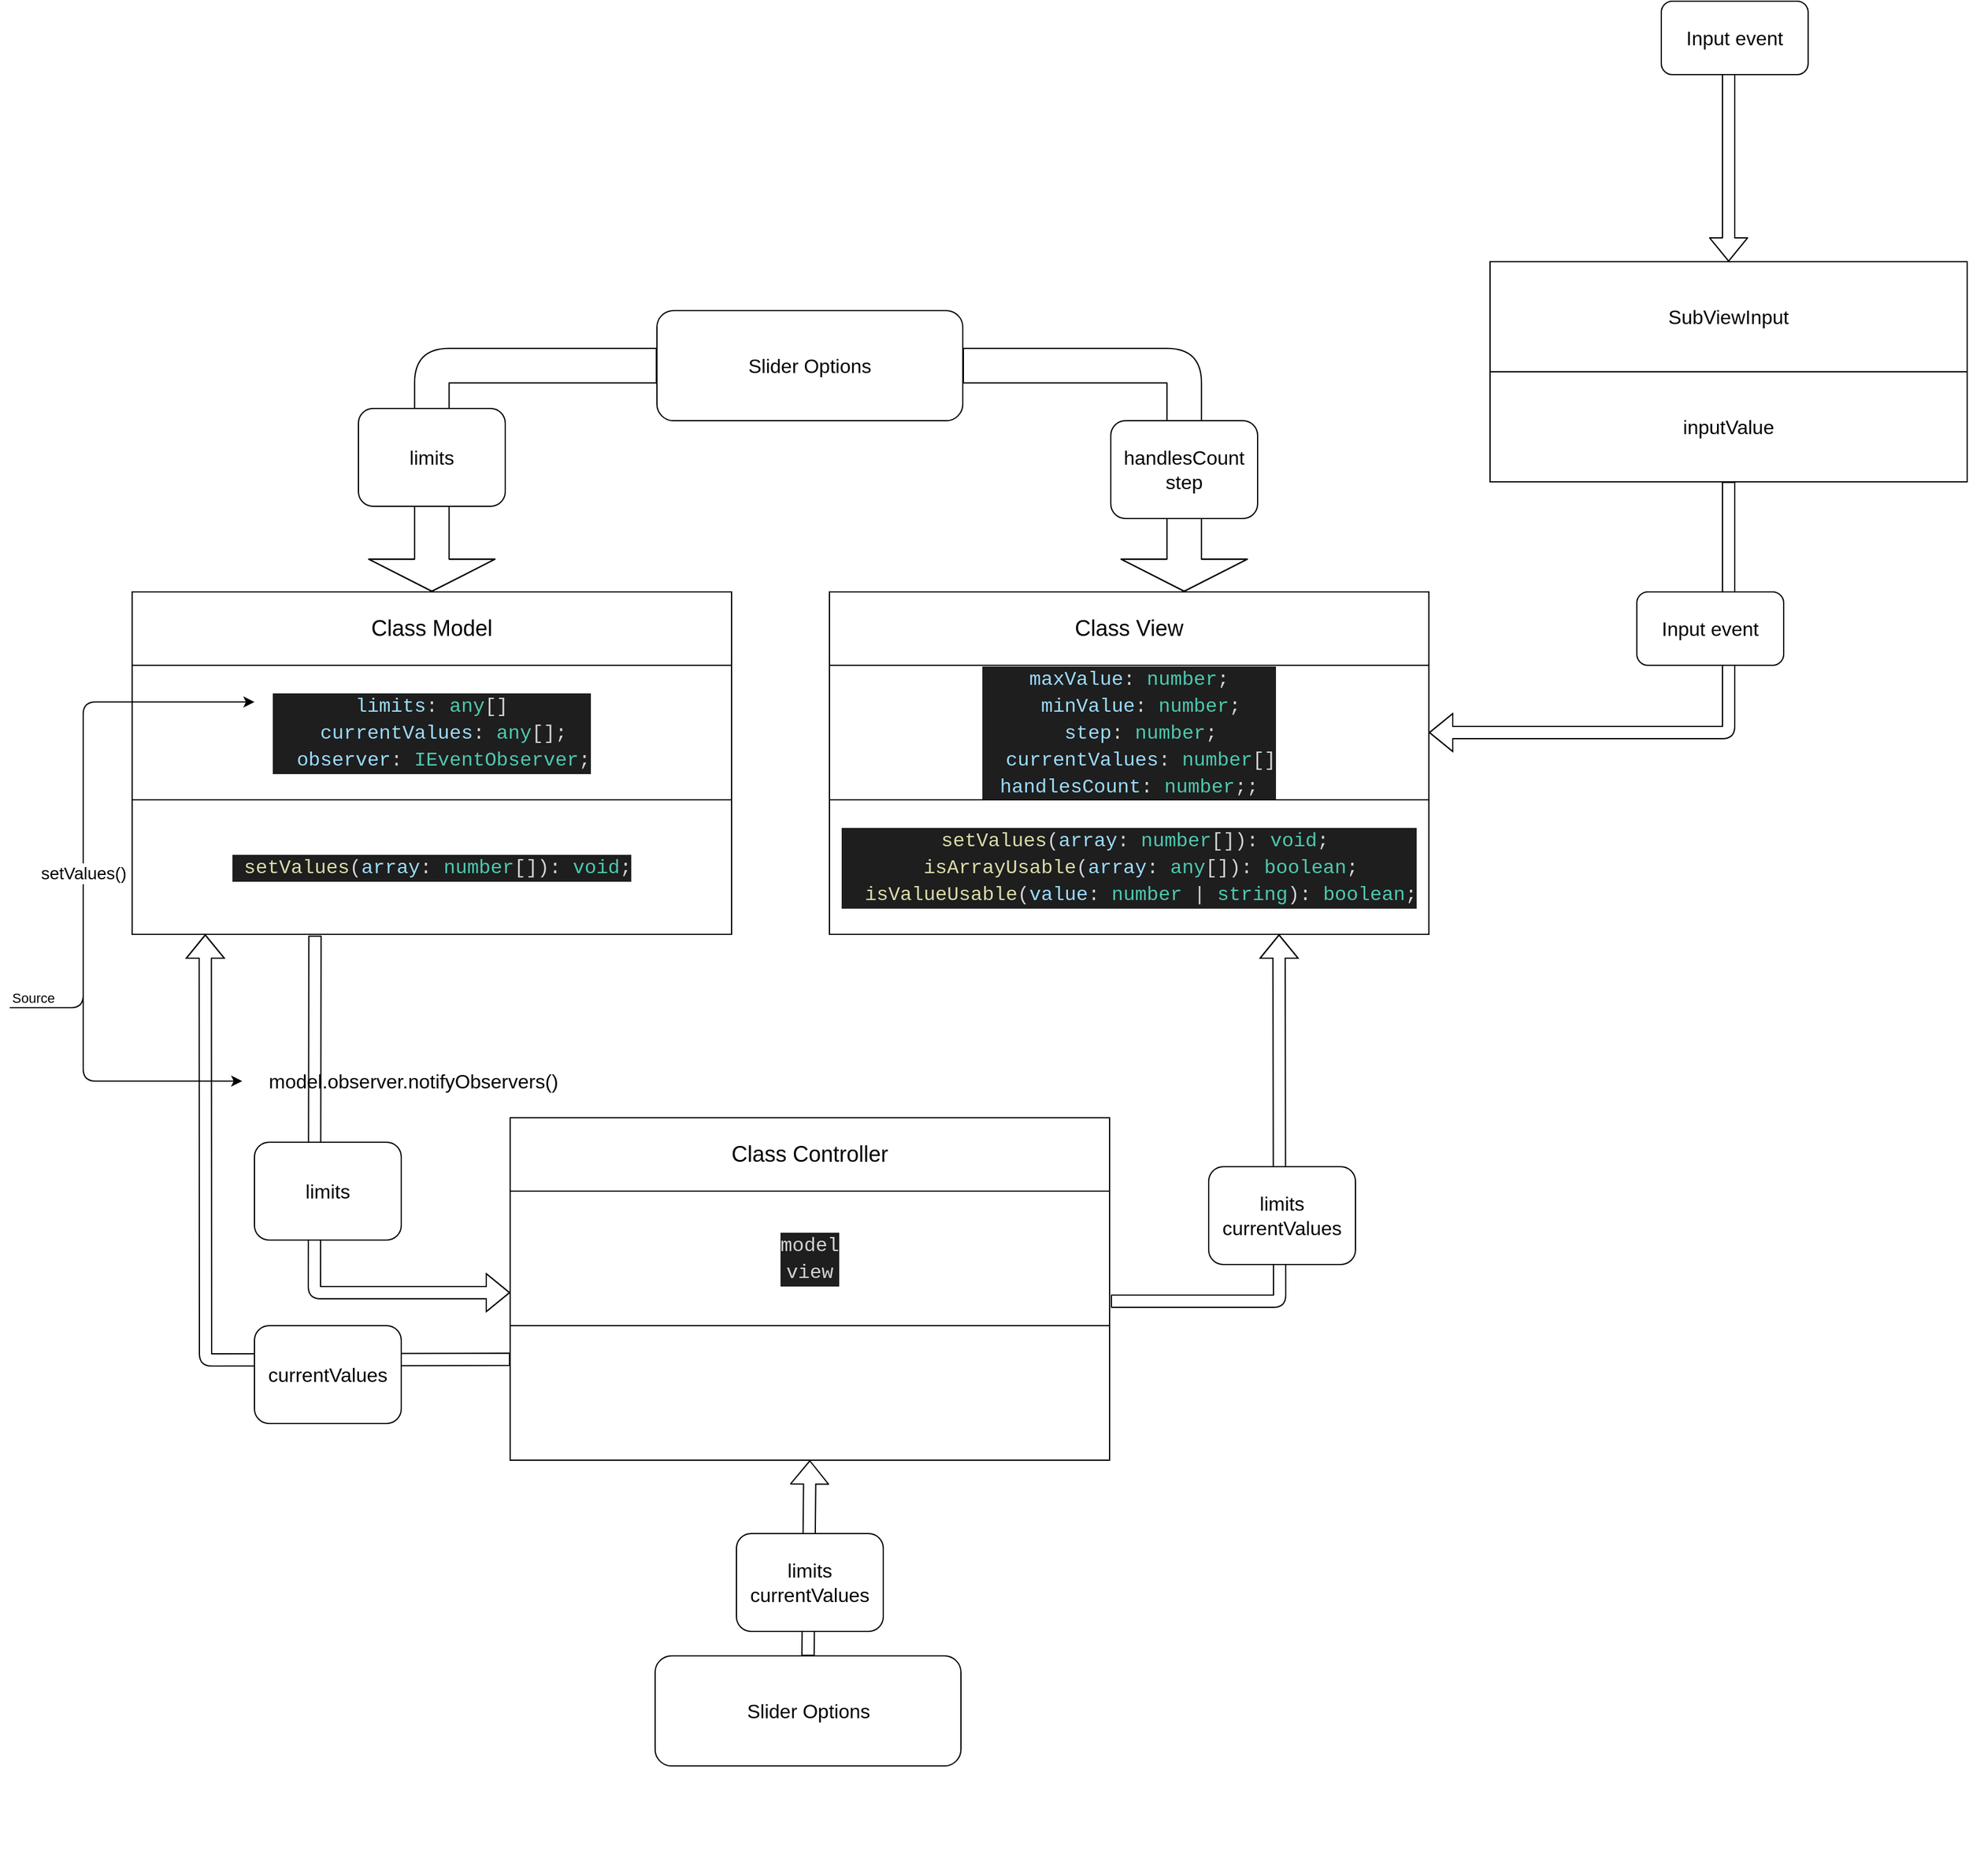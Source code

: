 <mxfile version="13.9.3" type="github"><diagram id="5wQzYxydKEOC3ahy65lJ" name="Page-1"><mxGraphModel dx="2637" dy="1699" grid="1" gridSize="10" guides="1" tooltips="1" connect="1" arrows="1" fold="1" page="1" pageScale="1" pageWidth="1169" pageHeight="827" math="0" shadow="0"><root><mxCell id="0"/><mxCell id="1" parent="0"/><mxCell id="sjDXP3Ap3wnKVjKPCmEn-9" value="" style="group" vertex="1" connectable="0" parent="1"><mxGeometry x="30" y="40" width="490" height="280" as="geometry"/></mxCell><mxCell id="sjDXP3Ap3wnKVjKPCmEn-6" value="&lt;font style=&quot;font-size: 18px&quot;&gt;Class Model&lt;/font&gt;" style="rounded=0;whiteSpace=wrap;html=1;" vertex="1" parent="sjDXP3Ap3wnKVjKPCmEn-9"><mxGeometry width="490" height="60" as="geometry"/></mxCell><mxCell id="sjDXP3Ap3wnKVjKPCmEn-7" value="&lt;div style=&quot;color: rgb(212 , 212 , 212) ; background-color: rgb(30 , 30 , 30) ; font-family: &amp;#34;consolas&amp;#34; , &amp;#34;courier new&amp;#34; , monospace ; font-size: 16px ; line-height: 22px&quot;&gt;&lt;div&gt;&lt;span style=&quot;color: #9cdcfe&quot;&gt;limits&lt;/span&gt;:&amp;nbsp;&lt;span style=&quot;color: #4ec9b0&quot;&gt;any&lt;/span&gt;[]&lt;/div&gt;&lt;div&gt;&amp;nbsp;&amp;nbsp;&lt;span style=&quot;color: #9cdcfe&quot;&gt;currentValues&lt;/span&gt;:&amp;nbsp;&lt;span style=&quot;color: #4ec9b0&quot;&gt;any&lt;/span&gt;[];&lt;/div&gt;&lt;div&gt;&amp;nbsp;&amp;nbsp;&lt;span style=&quot;color: #9cdcfe&quot;&gt;observer&lt;/span&gt;:&amp;nbsp;&lt;span style=&quot;color: #4ec9b0&quot;&gt;IEventObserver&lt;/span&gt;;&lt;/div&gt;&lt;/div&gt;" style="rounded=0;whiteSpace=wrap;html=1;" vertex="1" parent="sjDXP3Ap3wnKVjKPCmEn-9"><mxGeometry y="60" width="490" height="110" as="geometry"/></mxCell><mxCell id="sjDXP3Ap3wnKVjKPCmEn-8" value="&lt;div style=&quot;color: rgb(212 , 212 , 212) ; background-color: rgb(30 , 30 , 30) ; font-family: &amp;#34;consolas&amp;#34; , &amp;#34;courier new&amp;#34; , monospace ; font-size: 16px ; line-height: 22px&quot;&gt;&lt;div&gt;&amp;nbsp;&lt;span style=&quot;color: #dcdcaa&quot;&gt;setValues&lt;/span&gt;(&lt;span style=&quot;color: #9cdcfe&quot;&gt;array&lt;/span&gt;:&amp;nbsp;&lt;span style=&quot;color: #4ec9b0&quot;&gt;number&lt;/span&gt;[]):&amp;nbsp;&lt;span style=&quot;color: #4ec9b0&quot;&gt;void&lt;/span&gt;;&lt;/div&gt;&lt;/div&gt;" style="rounded=0;whiteSpace=wrap;html=1;" vertex="1" parent="sjDXP3Ap3wnKVjKPCmEn-9"><mxGeometry y="170" width="490" height="110" as="geometry"/></mxCell><mxCell id="sjDXP3Ap3wnKVjKPCmEn-13" value="" style="endArrow=classic;html=1;" edge="1" parent="sjDXP3Ap3wnKVjKPCmEn-9"><mxGeometry relative="1" as="geometry"><mxPoint x="-100" y="340" as="sourcePoint"/><mxPoint x="100" y="90" as="targetPoint"/><Array as="points"><mxPoint x="-40" y="340"/><mxPoint x="-40" y="90"/></Array></mxGeometry></mxCell><mxCell id="sjDXP3Ap3wnKVjKPCmEn-14" value="setValues()" style="edgeLabel;resizable=0;html=1;align=center;verticalAlign=middle;fontSize=14;" connectable="0" vertex="1" parent="sjDXP3Ap3wnKVjKPCmEn-13"><mxGeometry relative="1" as="geometry"><mxPoint y="54.71" as="offset"/></mxGeometry></mxCell><mxCell id="sjDXP3Ap3wnKVjKPCmEn-15" value="Source" style="edgeLabel;resizable=0;html=1;align=left;verticalAlign=bottom;" connectable="0" vertex="1" parent="sjDXP3Ap3wnKVjKPCmEn-13"><mxGeometry x="-1" relative="1" as="geometry"/></mxCell><mxCell id="sjDXP3Ap3wnKVjKPCmEn-18" value="" style="endArrow=classic;html=1;fontSize=14;" edge="1" parent="1"><mxGeometry width="50" height="50" relative="1" as="geometry"><mxPoint x="-10" y="370" as="sourcePoint"/><mxPoint x="120" y="440" as="targetPoint"/><Array as="points"><mxPoint x="-10" y="440"/></Array></mxGeometry></mxCell><mxCell id="sjDXP3Ap3wnKVjKPCmEn-19" value="model.observer.notifyObservers()" style="text;html=1;strokeColor=none;fillColor=none;align=center;verticalAlign=middle;whiteSpace=wrap;rounded=0;fontSize=16;" vertex="1" parent="1"><mxGeometry x="130" y="430" width="260" height="20" as="geometry"/></mxCell><mxCell id="sjDXP3Ap3wnKVjKPCmEn-36" value="" style="group" vertex="1" connectable="0" parent="1"><mxGeometry x="600" y="40" width="490" height="280" as="geometry"/></mxCell><mxCell id="sjDXP3Ap3wnKVjKPCmEn-10" value="&lt;font style=&quot;font-size: 18px&quot;&gt;Class View&lt;/font&gt;" style="rounded=0;whiteSpace=wrap;html=1;" vertex="1" parent="sjDXP3Ap3wnKVjKPCmEn-36"><mxGeometry width="490" height="60" as="geometry"/></mxCell><mxCell id="sjDXP3Ap3wnKVjKPCmEn-11" value="&lt;div style=&quot;color: rgb(212 , 212 , 212) ; background-color: rgb(30 , 30 , 30) ; font-family: &amp;#34;consolas&amp;#34; , &amp;#34;courier new&amp;#34; , monospace ; font-size: 16px ; line-height: 22px&quot;&gt;&lt;div style=&quot;font-family: &amp;#34;consolas&amp;#34; , &amp;#34;courier new&amp;#34; , monospace ; line-height: 22px&quot;&gt;&lt;div&gt;&lt;span style=&quot;color: #9cdcfe&quot;&gt;maxValue&lt;/span&gt;:&amp;nbsp;&lt;span style=&quot;color: #4ec9b0&quot;&gt;number&lt;/span&gt;;&lt;/div&gt;&lt;div&gt;&amp;nbsp;&amp;nbsp;&lt;span style=&quot;color: #9cdcfe&quot;&gt;minValue&lt;/span&gt;:&amp;nbsp;&lt;span style=&quot;color: #4ec9b0&quot;&gt;number&lt;/span&gt;;&lt;/div&gt;&lt;div&gt;&amp;nbsp;&amp;nbsp;&lt;span style=&quot;color: #9cdcfe&quot;&gt;step&lt;/span&gt;:&amp;nbsp;&lt;span style=&quot;color: #4ec9b0&quot;&gt;number&lt;/span&gt;;&lt;/div&gt;&lt;div&gt;&amp;nbsp;&amp;nbsp;&lt;span style=&quot;color: #9cdcfe&quot;&gt;currentValues&lt;/span&gt;:&amp;nbsp;&lt;span style=&quot;color: #4ec9b0&quot;&gt;number&lt;/span&gt;[]&lt;/div&gt;&lt;div&gt;&lt;span style=&quot;color: rgb(156 , 220 , 254)&quot;&gt;handlesCount&lt;/span&gt;&lt;span&gt;:&amp;nbsp;&lt;/span&gt;&lt;span style=&quot;color: rgb(78 , 201 , 176)&quot;&gt;number&lt;/span&gt;&lt;span&gt;;&lt;/span&gt;;&lt;/div&gt;&lt;/div&gt;&lt;/div&gt;" style="rounded=0;whiteSpace=wrap;html=1;" vertex="1" parent="sjDXP3Ap3wnKVjKPCmEn-36"><mxGeometry y="60" width="490" height="110" as="geometry"/></mxCell><mxCell id="sjDXP3Ap3wnKVjKPCmEn-12" value="&lt;div style=&quot;color: rgb(212 , 212 , 212) ; background-color: rgb(30 , 30 , 30) ; font-family: &amp;#34;consolas&amp;#34; , &amp;#34;courier new&amp;#34; , monospace ; font-size: 16px ; line-height: 22px&quot;&gt;&lt;div&gt;&amp;nbsp;&lt;span style=&quot;color: #dcdcaa&quot;&gt;setValues&lt;/span&gt;(&lt;span style=&quot;color: #9cdcfe&quot;&gt;array&lt;/span&gt;:&amp;nbsp;&lt;span style=&quot;color: #4ec9b0&quot;&gt;number&lt;/span&gt;[]):&amp;nbsp;&lt;span style=&quot;color: #4ec9b0&quot;&gt;void&lt;/span&gt;;&lt;/div&gt;&lt;div&gt;&amp;nbsp;&amp;nbsp;&lt;span style=&quot;color: #dcdcaa&quot;&gt;isArrayUsable&lt;/span&gt;(&lt;span style=&quot;color: #9cdcfe&quot;&gt;array&lt;/span&gt;:&amp;nbsp;&lt;span style=&quot;color: #4ec9b0&quot;&gt;any&lt;/span&gt;[]):&amp;nbsp;&lt;span style=&quot;color: #4ec9b0&quot;&gt;boolean&lt;/span&gt;;&lt;/div&gt;&lt;div&gt;&amp;nbsp;&amp;nbsp;&lt;span style=&quot;color: #dcdcaa&quot;&gt;isValueUsable&lt;/span&gt;(&lt;span style=&quot;color: #9cdcfe&quot;&gt;value&lt;/span&gt;:&amp;nbsp;&lt;span style=&quot;color: #4ec9b0&quot;&gt;number&lt;/span&gt;&amp;nbsp;|&amp;nbsp;&lt;span style=&quot;color: #4ec9b0&quot;&gt;string&lt;/span&gt;):&amp;nbsp;&lt;span style=&quot;color: #4ec9b0&quot;&gt;boolean&lt;/span&gt;;&lt;/div&gt;&lt;/div&gt;" style="rounded=0;whiteSpace=wrap;html=1;" vertex="1" parent="sjDXP3Ap3wnKVjKPCmEn-36"><mxGeometry y="170" width="490" height="110" as="geometry"/></mxCell><mxCell id="sjDXP3Ap3wnKVjKPCmEn-37" value="" style="group" vertex="1" connectable="0" parent="1"><mxGeometry x="339" y="470" width="490" height="280" as="geometry"/></mxCell><mxCell id="sjDXP3Ap3wnKVjKPCmEn-38" value="&lt;font style=&quot;font-size: 18px&quot;&gt;Class Controller&lt;/font&gt;" style="rounded=0;whiteSpace=wrap;html=1;" vertex="1" parent="sjDXP3Ap3wnKVjKPCmEn-37"><mxGeometry width="490" height="60" as="geometry"/></mxCell><mxCell id="sjDXP3Ap3wnKVjKPCmEn-39" value="&lt;div style=&quot;color: rgb(212 , 212 , 212) ; background-color: rgb(30 , 30 , 30) ; font-family: &amp;#34;consolas&amp;#34; , &amp;#34;courier new&amp;#34; , monospace ; font-size: 16px ; line-height: 22px&quot;&gt;&lt;div style=&quot;font-family: &amp;#34;consolas&amp;#34; , &amp;#34;courier new&amp;#34; , monospace ; line-height: 22px&quot;&gt;model&lt;/div&gt;&lt;div style=&quot;font-family: &amp;#34;consolas&amp;#34; , &amp;#34;courier new&amp;#34; , monospace ; line-height: 22px&quot;&gt;view&lt;/div&gt;&lt;/div&gt;" style="rounded=0;whiteSpace=wrap;html=1;" vertex="1" parent="sjDXP3Ap3wnKVjKPCmEn-37"><mxGeometry y="60" width="490" height="110" as="geometry"/></mxCell><mxCell id="sjDXP3Ap3wnKVjKPCmEn-40" value="&lt;div style=&quot;color: rgb(212 , 212 , 212) ; background-color: rgb(30 , 30 , 30) ; font-family: &amp;#34;consolas&amp;#34; , &amp;#34;courier new&amp;#34; , monospace ; font-size: 16px ; line-height: 22px&quot;&gt;&lt;br&gt;&lt;/div&gt;" style="rounded=0;whiteSpace=wrap;html=1;" vertex="1" parent="sjDXP3Ap3wnKVjKPCmEn-37"><mxGeometry y="170" width="490" height="110" as="geometry"/></mxCell><mxCell id="sjDXP3Ap3wnKVjKPCmEn-21" value="Slider Options" style="rounded=1;whiteSpace=wrap;html=1;fontSize=16;" vertex="1" parent="1"><mxGeometry x="459" y="-190" width="250" height="90" as="geometry"/></mxCell><mxCell id="sjDXP3Ap3wnKVjKPCmEn-22" value="" style="shape=flexArrow;endArrow=classic;html=1;fontSize=16;exitX=0;exitY=0.5;exitDx=0;exitDy=0;endWidth=74.118;endSize=8.424;width=28.235;" edge="1" parent="1" source="sjDXP3Ap3wnKVjKPCmEn-21" target="sjDXP3Ap3wnKVjKPCmEn-6"><mxGeometry x="280" y="-40" width="50" height="50" as="geometry"><mxPoint x="345" y="30" as="sourcePoint"/><mxPoint x="275" y="-20" as="targetPoint"/><Array as="points"><mxPoint x="275" y="-145"/></Array></mxGeometry></mxCell><mxCell id="sjDXP3Ap3wnKVjKPCmEn-23" value="limits" style="rounded=1;whiteSpace=wrap;html=1;fontSize=16;" vertex="1" parent="1"><mxGeometry x="215" y="-110" width="120" height="80" as="geometry"/></mxCell><mxCell id="sjDXP3Ap3wnKVjKPCmEn-26" value="" style="shape=flexArrow;endArrow=classic;html=1;fontSize=16;exitX=1;exitY=0.5;exitDx=0;exitDy=0;endWidth=74.118;endSize=8.424;width=28.235;" edge="1" parent="1" source="sjDXP3Ap3wnKVjKPCmEn-21"><mxGeometry x="280" y="-40" width="50" height="50" as="geometry"><mxPoint x="1029.88" y="5.0" as="sourcePoint"/><mxPoint x="890" y="40" as="targetPoint"/><Array as="points"><mxPoint x="890" y="-145"/></Array></mxGeometry></mxCell><mxCell id="sjDXP3Ap3wnKVjKPCmEn-27" value="handlesCount&lt;br&gt;step" style="rounded=1;whiteSpace=wrap;html=1;fontSize=16;" vertex="1" parent="1"><mxGeometry x="830" y="-100" width="120" height="80" as="geometry"/></mxCell><mxCell id="sjDXP3Ap3wnKVjKPCmEn-30" value="" style="group" vertex="1" connectable="0" parent="1"><mxGeometry x="262.5" y="910" width="675" height="179" as="geometry"/></mxCell><mxCell id="sjDXP3Ap3wnKVjKPCmEn-31" value="Slider Options" style="rounded=1;whiteSpace=wrap;html=1;fontSize=16;" vertex="1" parent="sjDXP3Ap3wnKVjKPCmEn-30"><mxGeometry x="195" width="250" height="90" as="geometry"/></mxCell><mxCell id="sjDXP3Ap3wnKVjKPCmEn-41" value="" style="shape=flexArrow;endArrow=classic;html=1;fontSize=16;entryX=0.5;entryY=1;entryDx=0;entryDy=0;exitX=0.5;exitY=0;exitDx=0;exitDy=0;" edge="1" parent="1" source="sjDXP3Ap3wnKVjKPCmEn-31" target="sjDXP3Ap3wnKVjKPCmEn-40"><mxGeometry width="50" height="50" relative="1" as="geometry"><mxPoint x="610" y="880" as="sourcePoint"/><mxPoint x="660" y="830" as="targetPoint"/></mxGeometry></mxCell><mxCell id="sjDXP3Ap3wnKVjKPCmEn-33" value="limits&lt;br&gt;currentValues" style="rounded=1;whiteSpace=wrap;html=1;fontSize=16;" vertex="1" parent="1"><mxGeometry x="524" y="810" width="120" height="80" as="geometry"/></mxCell><mxCell id="sjDXP3Ap3wnKVjKPCmEn-44" value="" style="shape=flexArrow;endArrow=classic;html=1;fontSize=16;exitX=0.305;exitY=1.009;exitDx=0;exitDy=0;exitPerimeter=0;" edge="1" parent="1" source="sjDXP3Ap3wnKVjKPCmEn-8"><mxGeometry width="50" height="50" relative="1" as="geometry"><mxPoint x="610" y="500" as="sourcePoint"/><mxPoint x="339" y="613" as="targetPoint"/><Array as="points"><mxPoint x="179" y="613"/></Array></mxGeometry></mxCell><mxCell id="sjDXP3Ap3wnKVjKPCmEn-45" value="limits" style="rounded=1;whiteSpace=wrap;html=1;fontSize=16;" vertex="1" parent="1"><mxGeometry x="130" y="490" width="120" height="80" as="geometry"/></mxCell><mxCell id="sjDXP3Ap3wnKVjKPCmEn-46" value="" style="shape=flexArrow;endArrow=classic;html=1;fontSize=16;exitX=0;exitY=0.25;exitDx=0;exitDy=0;entryX=0.122;entryY=1;entryDx=0;entryDy=0;entryPerimeter=0;" edge="1" parent="1" source="sjDXP3Ap3wnKVjKPCmEn-40" target="sjDXP3Ap3wnKVjKPCmEn-8"><mxGeometry width="50" height="50" relative="1" as="geometry"><mxPoint x="50" y="630" as="sourcePoint"/><mxPoint x="100" y="580" as="targetPoint"/><Array as="points"><mxPoint x="90" y="668"/></Array></mxGeometry></mxCell><mxCell id="sjDXP3Ap3wnKVjKPCmEn-47" value="" style="shape=flexArrow;endArrow=classic;html=1;fontSize=16;entryX=0.75;entryY=1;entryDx=0;entryDy=0;" edge="1" parent="1" target="sjDXP3Ap3wnKVjKPCmEn-12"><mxGeometry width="50" height="50" relative="1" as="geometry"><mxPoint x="830" y="620" as="sourcePoint"/><mxPoint x="890" y="570" as="targetPoint"/><Array as="points"><mxPoint x="968" y="620"/></Array></mxGeometry></mxCell><mxCell id="sjDXP3Ap3wnKVjKPCmEn-48" value="limits&lt;br&gt;currentValues" style="rounded=1;whiteSpace=wrap;html=1;fontSize=16;" vertex="1" parent="1"><mxGeometry x="910" y="510" width="120" height="80" as="geometry"/></mxCell><mxCell id="sjDXP3Ap3wnKVjKPCmEn-49" value="currentValues" style="rounded=1;whiteSpace=wrap;html=1;fontSize=16;" vertex="1" parent="1"><mxGeometry x="130" y="640" width="120" height="80" as="geometry"/></mxCell><mxCell id="sjDXP3Ap3wnKVjKPCmEn-52" value="" style="shape=flexArrow;endArrow=classic;html=1;fontSize=16;" edge="1" parent="1" target="sjDXP3Ap3wnKVjKPCmEn-51"><mxGeometry width="50" height="50" relative="1" as="geometry"><mxPoint x="1335" y="-390" as="sourcePoint"/><mxPoint x="1230" y="-80" as="targetPoint"/></mxGeometry></mxCell><mxCell id="sjDXP3Ap3wnKVjKPCmEn-53" value="Input event" style="rounded=1;whiteSpace=wrap;html=1;fontSize=16;" vertex="1" parent="1"><mxGeometry x="1280" y="-443" width="120" height="60" as="geometry"/></mxCell><mxCell id="sjDXP3Ap3wnKVjKPCmEn-55" value="" style="shape=flexArrow;endArrow=classic;html=1;fontSize=16;entryX=1;entryY=0.5;entryDx=0;entryDy=0;" edge="1" parent="1" source="sjDXP3Ap3wnKVjKPCmEn-54" target="sjDXP3Ap3wnKVjKPCmEn-11"><mxGeometry width="50" height="50" relative="1" as="geometry"><mxPoint x="1180" y="-30" as="sourcePoint"/><mxPoint x="1230" y="-80" as="targetPoint"/><Array as="points"><mxPoint x="1335" y="155"/></Array></mxGeometry></mxCell><mxCell id="sjDXP3Ap3wnKVjKPCmEn-56" value="" style="group" vertex="1" connectable="0" parent="1"><mxGeometry x="1140" y="-230" width="390" height="180" as="geometry"/></mxCell><mxCell id="sjDXP3Ap3wnKVjKPCmEn-51" value="SubViewInput" style="rounded=0;whiteSpace=wrap;html=1;fontSize=16;" vertex="1" parent="sjDXP3Ap3wnKVjKPCmEn-56"><mxGeometry width="390" height="90" as="geometry"/></mxCell><mxCell id="sjDXP3Ap3wnKVjKPCmEn-54" value="inputValue" style="rounded=0;whiteSpace=wrap;html=1;fontSize=16;" vertex="1" parent="sjDXP3Ap3wnKVjKPCmEn-56"><mxGeometry y="90" width="390" height="90" as="geometry"/></mxCell><mxCell id="sjDXP3Ap3wnKVjKPCmEn-57" value="Input event" style="rounded=1;whiteSpace=wrap;html=1;fontSize=16;" vertex="1" parent="1"><mxGeometry x="1260" y="40" width="120" height="60" as="geometry"/></mxCell></root></mxGraphModel></diagram></mxfile>